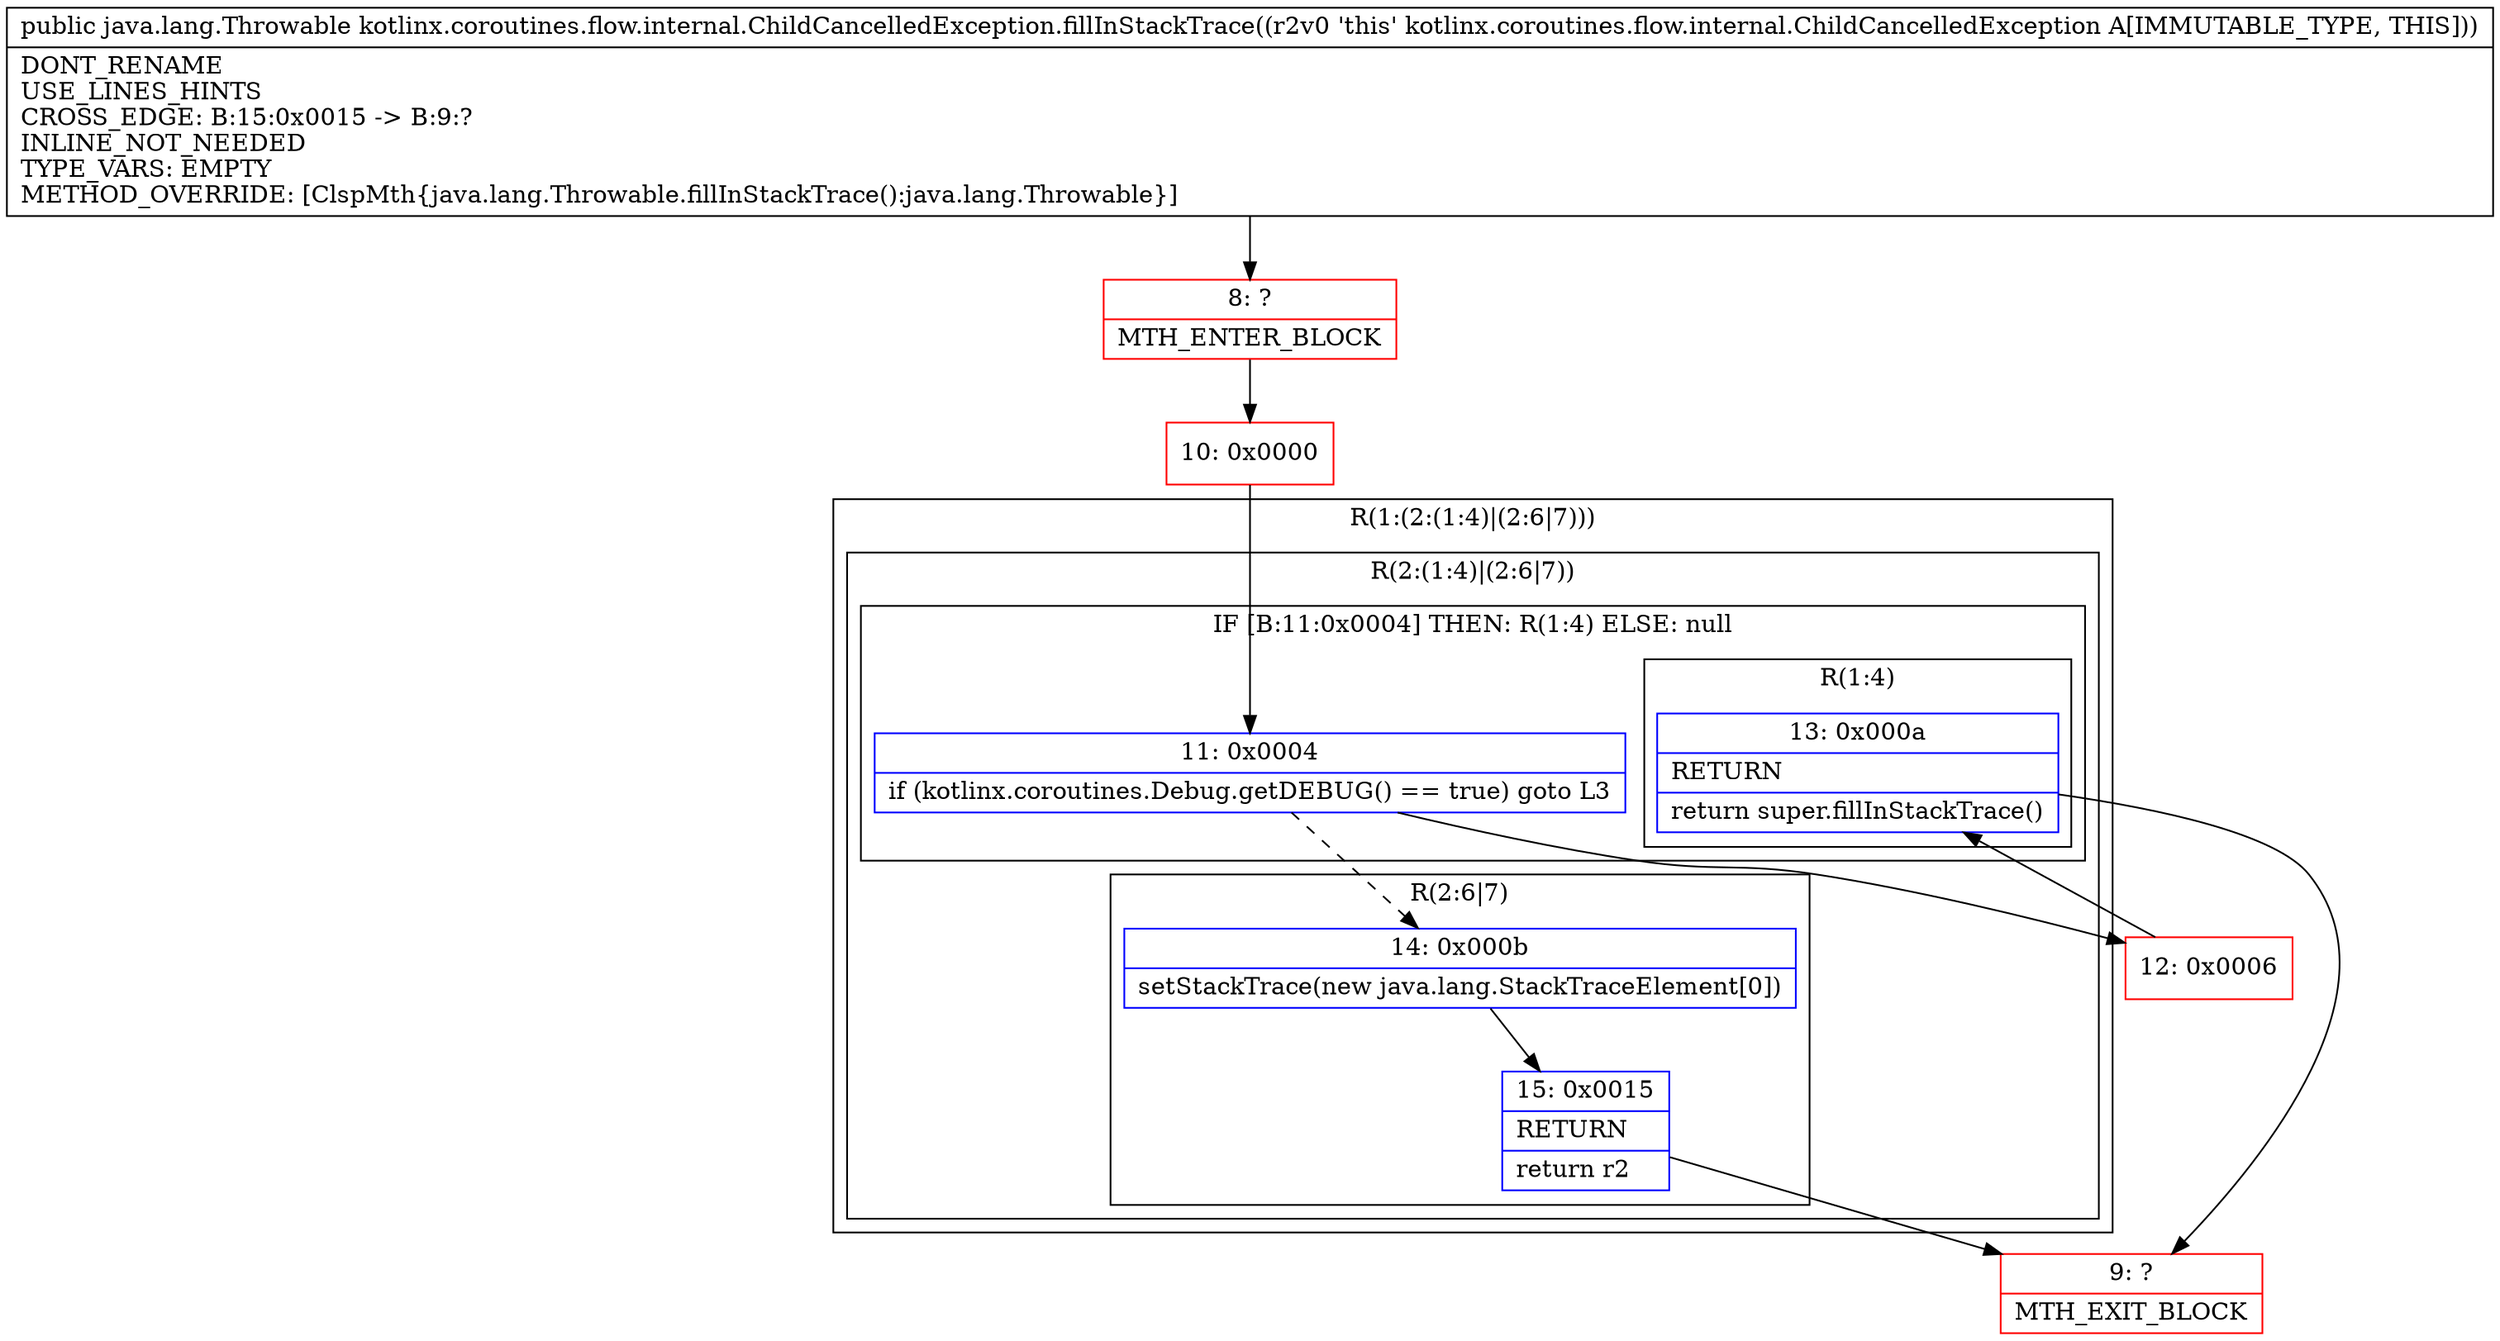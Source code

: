 digraph "CFG forkotlinx.coroutines.flow.internal.ChildCancelledException.fillInStackTrace()Ljava\/lang\/Throwable;" {
subgraph cluster_Region_153605907 {
label = "R(1:(2:(1:4)|(2:6|7)))";
node [shape=record,color=blue];
subgraph cluster_Region_461508382 {
label = "R(2:(1:4)|(2:6|7))";
node [shape=record,color=blue];
subgraph cluster_IfRegion_374661897 {
label = "IF [B:11:0x0004] THEN: R(1:4) ELSE: null";
node [shape=record,color=blue];
Node_11 [shape=record,label="{11\:\ 0x0004|if (kotlinx.coroutines.Debug.getDEBUG() == true) goto L3\l}"];
subgraph cluster_Region_18726610 {
label = "R(1:4)";
node [shape=record,color=blue];
Node_13 [shape=record,label="{13\:\ 0x000a|RETURN\l|return super.fillInStackTrace()\l}"];
}
}
subgraph cluster_Region_917864109 {
label = "R(2:6|7)";
node [shape=record,color=blue];
Node_14 [shape=record,label="{14\:\ 0x000b|setStackTrace(new java.lang.StackTraceElement[0])\l}"];
Node_15 [shape=record,label="{15\:\ 0x0015|RETURN\l|return r2\l}"];
}
}
}
Node_8 [shape=record,color=red,label="{8\:\ ?|MTH_ENTER_BLOCK\l}"];
Node_10 [shape=record,color=red,label="{10\:\ 0x0000}"];
Node_12 [shape=record,color=red,label="{12\:\ 0x0006}"];
Node_9 [shape=record,color=red,label="{9\:\ ?|MTH_EXIT_BLOCK\l}"];
MethodNode[shape=record,label="{public java.lang.Throwable kotlinx.coroutines.flow.internal.ChildCancelledException.fillInStackTrace((r2v0 'this' kotlinx.coroutines.flow.internal.ChildCancelledException A[IMMUTABLE_TYPE, THIS]))  | DONT_RENAME\lUSE_LINES_HINTS\lCROSS_EDGE: B:15:0x0015 \-\> B:9:?\lINLINE_NOT_NEEDED\lTYPE_VARS: EMPTY\lMETHOD_OVERRIDE: [ClspMth\{java.lang.Throwable.fillInStackTrace():java.lang.Throwable\}]\l}"];
MethodNode -> Node_8;Node_11 -> Node_12;
Node_11 -> Node_14[style=dashed];
Node_13 -> Node_9;
Node_14 -> Node_15;
Node_15 -> Node_9;
Node_8 -> Node_10;
Node_10 -> Node_11;
Node_12 -> Node_13;
}


